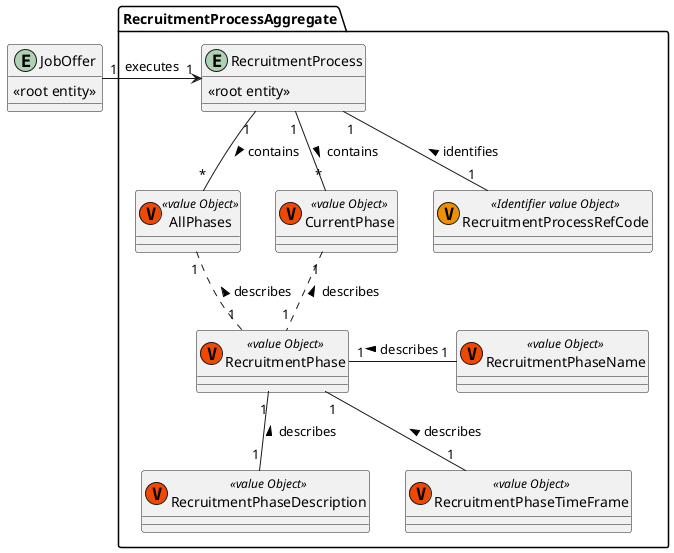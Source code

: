 @startuml

Entity JobOffer {
        <<root entity>>
    }

Package RecruitmentProcessAggregate{

    Entity RecruitmentProcess {
            <<root entity>>
    }

    Class CurrentPhase <<(V,#f04800) value Object>> {}
    Class AllPhases <<(V,#f04800) value Object>> {}


    Class RecruitmentPhase <<(V,#f04800) value Object>> {}
    Class RecruitmentProcessRefCode <<(V,#f09000) Identifier value Object>>{}
    Class RecruitmentPhaseName <<(V,#f04800) value Object>>{}
    Class RecruitmentPhaseDescription <<(V,#f04800) value Object>>{}
    Class RecruitmentPhaseTimeFrame <<(V,#f04800) value Object>>{}
}

JobOffer "1" -right-> "1" RecruitmentProcess : "executes"

RecruitmentProcess "1" -- "*" CurrentPhase : contains >
RecruitmentProcess "1" -- "*" AllPhases : contains >
RecruitmentPhase "1" -up. "1" CurrentPhase : describes >
RecruitmentPhase "1" -up. "1" AllPhases : describes >
RecruitmentProcess "1" -- "1" RecruitmentProcessRefCode : identifies <
RecruitmentPhase "1" - "1" RecruitmentPhaseName : describes <
RecruitmentPhase "1" -- "1" RecruitmentPhaseDescription : describes <
RecruitmentPhase "1" -- "1" RecruitmentPhaseTimeFrame : describes <


@enduml